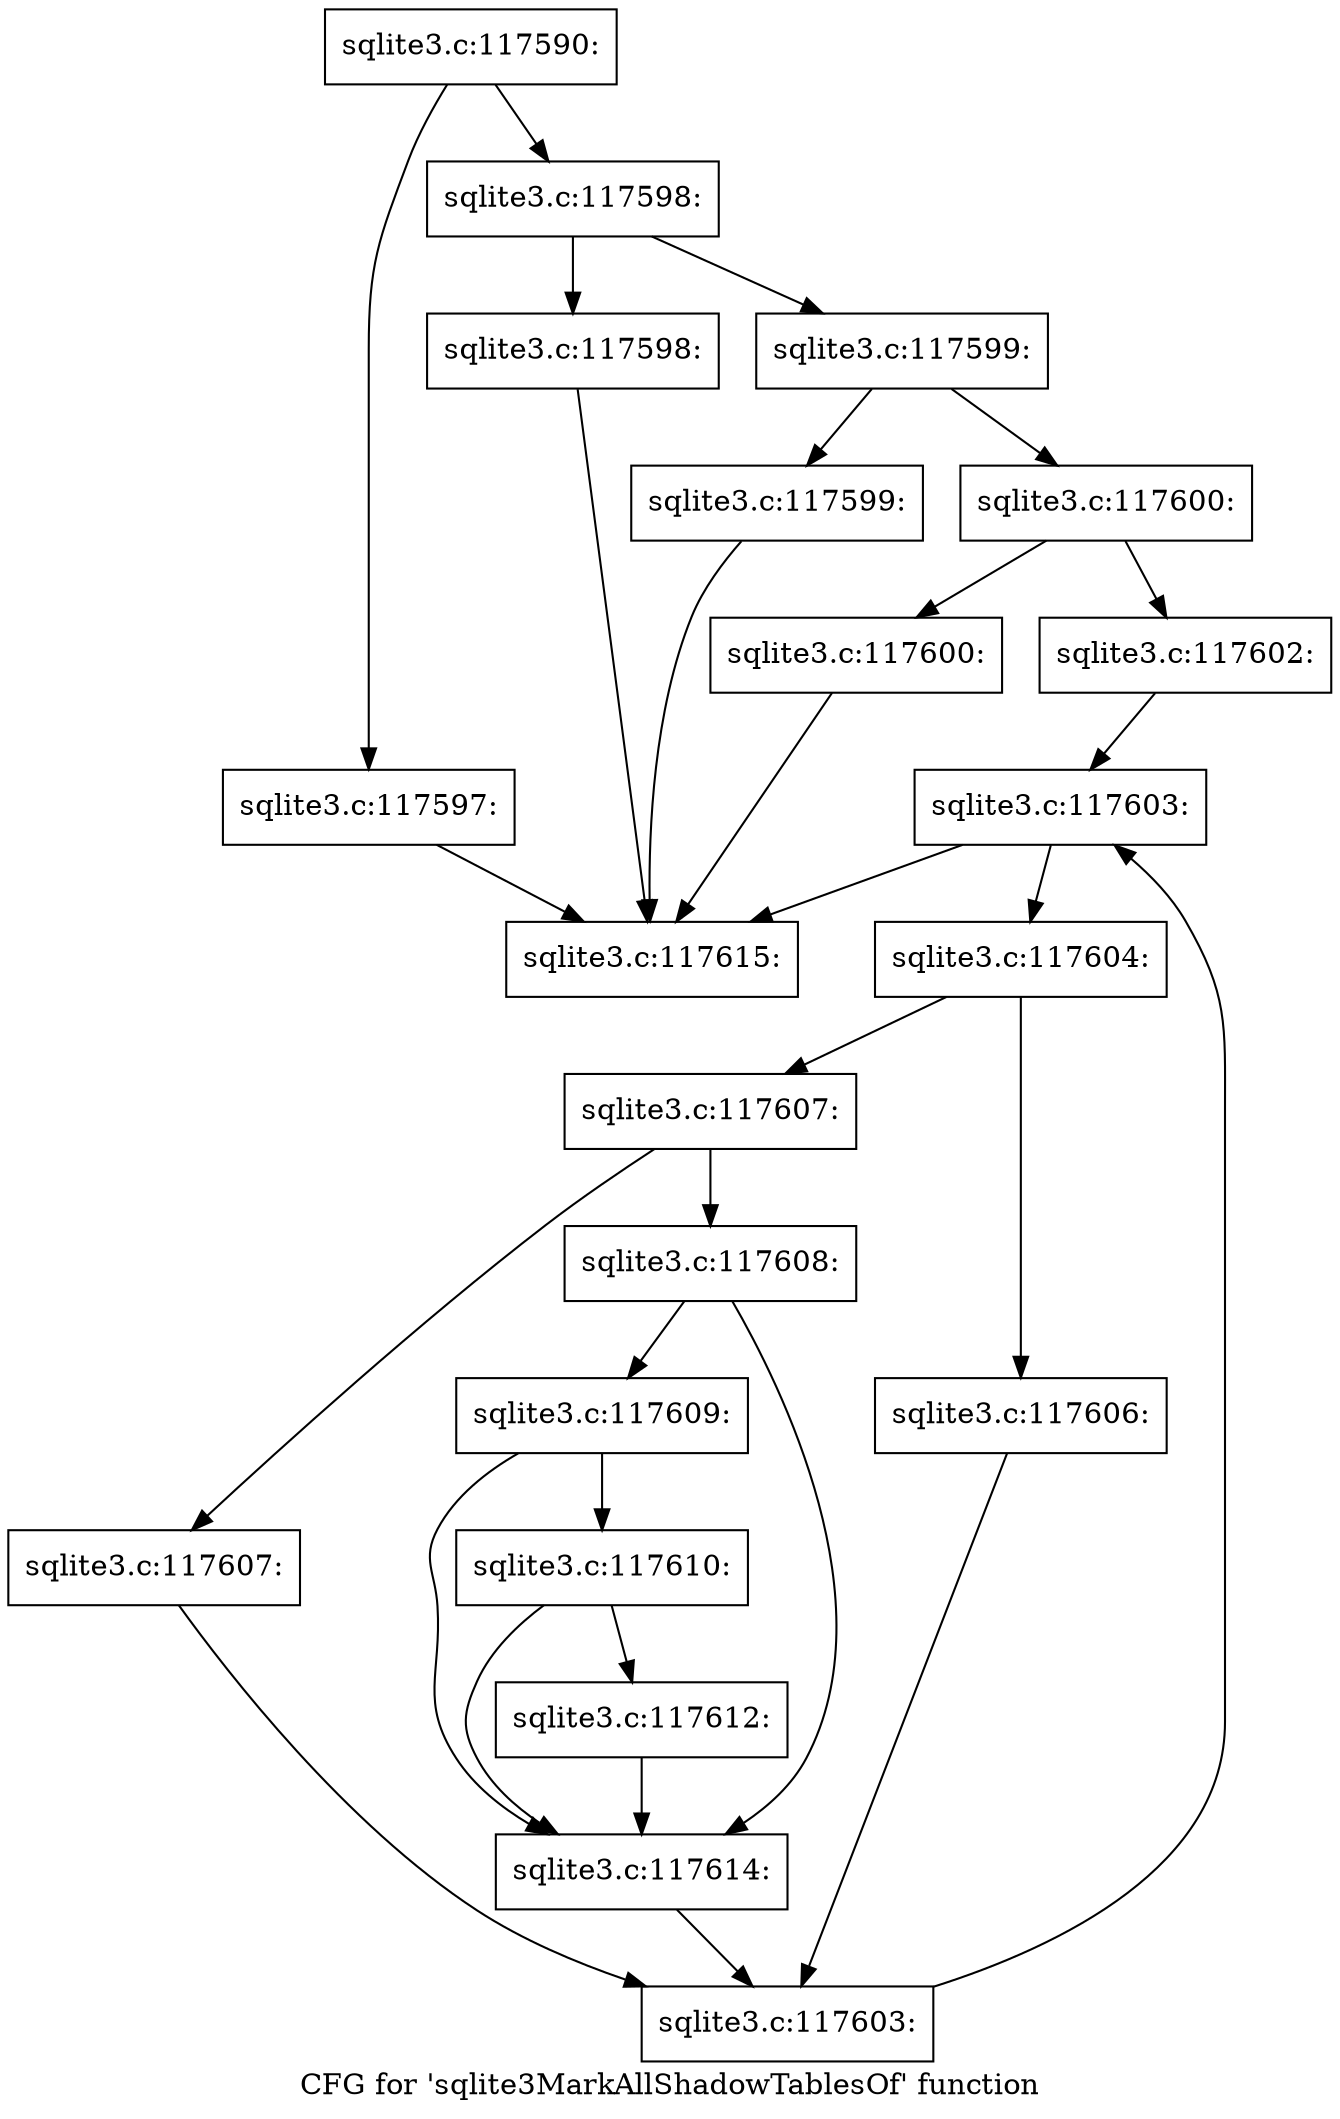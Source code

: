 digraph "CFG for 'sqlite3MarkAllShadowTablesOf' function" {
	label="CFG for 'sqlite3MarkAllShadowTablesOf' function";

	Node0x55c0fa3e2d30 [shape=record,label="{sqlite3.c:117590:}"];
	Node0x55c0fa3e2d30 -> Node0x55c0fa3e6c70;
	Node0x55c0fa3e2d30 -> Node0x55c0fa3e6cc0;
	Node0x55c0fa3e6c70 [shape=record,label="{sqlite3.c:117597:}"];
	Node0x55c0fa3e6c70 -> Node0x55c0fa3e8750;
	Node0x55c0fa3e6cc0 [shape=record,label="{sqlite3.c:117598:}"];
	Node0x55c0fa3e6cc0 -> Node0x55c0fa3e70c0;
	Node0x55c0fa3e6cc0 -> Node0x55c0fa3e7110;
	Node0x55c0fa3e70c0 [shape=record,label="{sqlite3.c:117598:}"];
	Node0x55c0fa3e70c0 -> Node0x55c0fa3e8750;
	Node0x55c0fa3e7110 [shape=record,label="{sqlite3.c:117599:}"];
	Node0x55c0fa3e7110 -> Node0x55c0fa3e75b0;
	Node0x55c0fa3e7110 -> Node0x55c0fa3e7600;
	Node0x55c0fa3e75b0 [shape=record,label="{sqlite3.c:117599:}"];
	Node0x55c0fa3e75b0 -> Node0x55c0fa3e8750;
	Node0x55c0fa3e7600 [shape=record,label="{sqlite3.c:117600:}"];
	Node0x55c0fa3e7600 -> Node0x55c0fa3e7cc0;
	Node0x55c0fa3e7600 -> Node0x55c0fa3e7d10;
	Node0x55c0fa3e7cc0 [shape=record,label="{sqlite3.c:117600:}"];
	Node0x55c0fa3e7cc0 -> Node0x55c0fa3e8750;
	Node0x55c0fa3e7d10 [shape=record,label="{sqlite3.c:117602:}"];
	Node0x55c0fa3e7d10 -> Node0x55c0fa3e8c90;
	Node0x55c0fa3e8c90 [shape=record,label="{sqlite3.c:117603:}"];
	Node0x55c0fa3e8c90 -> Node0x55c0fa3e8eb0;
	Node0x55c0fa3e8c90 -> Node0x55c0fa3e8750;
	Node0x55c0fa3e8eb0 [shape=record,label="{sqlite3.c:117604:}"];
	Node0x55c0fa3e8eb0 -> Node0x55c0fa3e9830;
	Node0x55c0fa3e8eb0 -> Node0x55c0fa3e97e0;
	Node0x55c0fa3e97e0 [shape=record,label="{sqlite3.c:117606:}"];
	Node0x55c0fa3e97e0 -> Node0x55c0fa3e8e20;
	Node0x55c0fa3e9830 [shape=record,label="{sqlite3.c:117607:}"];
	Node0x55c0fa3e9830 -> Node0x55c0fa3e9d70;
	Node0x55c0fa3e9830 -> Node0x55c0fa3e9dc0;
	Node0x55c0fa3e9d70 [shape=record,label="{sqlite3.c:117607:}"];
	Node0x55c0fa3e9d70 -> Node0x55c0fa3e8e20;
	Node0x55c0fa3e9dc0 [shape=record,label="{sqlite3.c:117608:}"];
	Node0x55c0fa3e9dc0 -> Node0x55c0fa3ea4d0;
	Node0x55c0fa3e9dc0 -> Node0x55c0fa3ea400;
	Node0x55c0fa3ea4d0 [shape=record,label="{sqlite3.c:117609:}"];
	Node0x55c0fa3ea4d0 -> Node0x55c0fa3ea450;
	Node0x55c0fa3ea4d0 -> Node0x55c0fa3ea400;
	Node0x55c0fa3ea450 [shape=record,label="{sqlite3.c:117610:}"];
	Node0x55c0fa3ea450 -> Node0x55c0fa3ea3b0;
	Node0x55c0fa3ea450 -> Node0x55c0fa3ea400;
	Node0x55c0fa3ea3b0 [shape=record,label="{sqlite3.c:117612:}"];
	Node0x55c0fa3ea3b0 -> Node0x55c0fa3ea400;
	Node0x55c0fa3ea400 [shape=record,label="{sqlite3.c:117614:}"];
	Node0x55c0fa3ea400 -> Node0x55c0fa3e8e20;
	Node0x55c0fa3e8e20 [shape=record,label="{sqlite3.c:117603:}"];
	Node0x55c0fa3e8e20 -> Node0x55c0fa3e8c90;
	Node0x55c0fa3e8750 [shape=record,label="{sqlite3.c:117615:}"];
}
